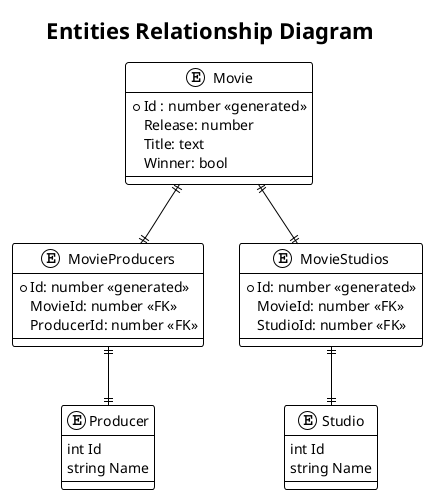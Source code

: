 @startuml

!theme plain

Title "Entities Relationship Diagram"
entity Movie {
    *Id : number <<generated>>
    Release: number
    Title: text
    Winner: bool            
}

entity Producer{
    int Id
    string Name
}

entity Studio {
   int Id
   string Name
}

entity MovieProducers {
    *Id: number <<generated>>
    MovieId: number <<FK>>
    ProducerId: number <<FK>>
}
    
entity MovieStudios {
    *Id: number <<generated>>
    MovieId: number <<FK>>
    StudioId: number <<FK>>
}

Movie ||--|| MovieProducers
MovieProducers ||--|| Producer
Movie ||--|| MovieStudios
MovieStudios ||--|| Studio
 
@enduml